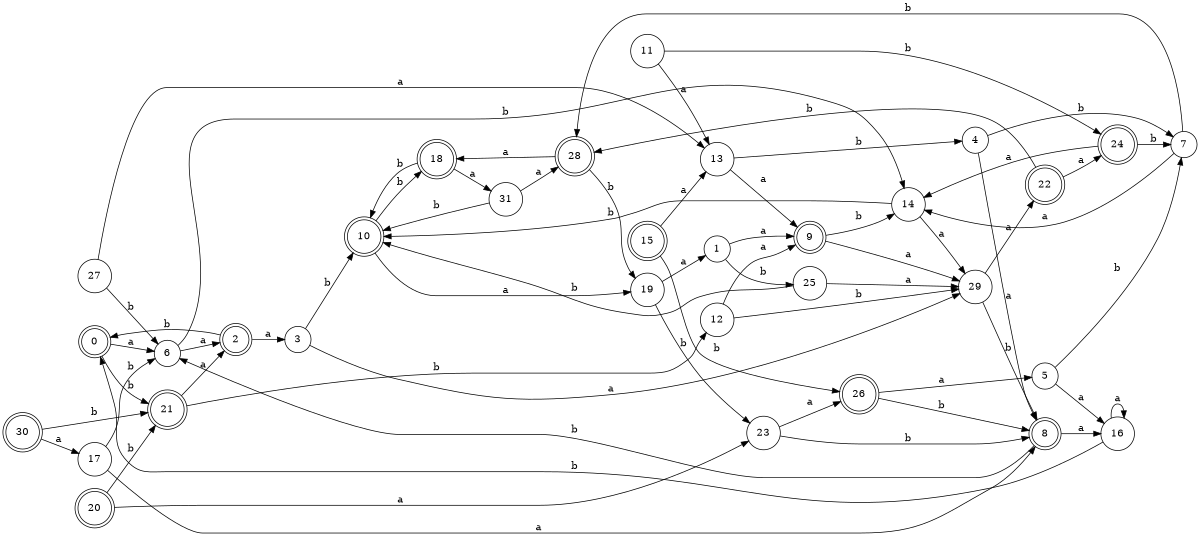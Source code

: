 digraph n26_10 {
__start0 [label="" shape="none"];

rankdir=LR;
size="8,5";

s0 [style="rounded,filled", color="black", fillcolor="white" shape="doublecircle", label="0"];
s1 [style="filled", color="black", fillcolor="white" shape="circle", label="1"];
s2 [style="rounded,filled", color="black", fillcolor="white" shape="doublecircle", label="2"];
s3 [style="filled", color="black", fillcolor="white" shape="circle", label="3"];
s4 [style="filled", color="black", fillcolor="white" shape="circle", label="4"];
s5 [style="filled", color="black", fillcolor="white" shape="circle", label="5"];
s6 [style="filled", color="black", fillcolor="white" shape="circle", label="6"];
s7 [style="filled", color="black", fillcolor="white" shape="circle", label="7"];
s8 [style="rounded,filled", color="black", fillcolor="white" shape="doublecircle", label="8"];
s9 [style="rounded,filled", color="black", fillcolor="white" shape="doublecircle", label="9"];
s10 [style="rounded,filled", color="black", fillcolor="white" shape="doublecircle", label="10"];
s11 [style="filled", color="black", fillcolor="white" shape="circle", label="11"];
s12 [style="filled", color="black", fillcolor="white" shape="circle", label="12"];
s13 [style="filled", color="black", fillcolor="white" shape="circle", label="13"];
s14 [style="filled", color="black", fillcolor="white" shape="circle", label="14"];
s15 [style="rounded,filled", color="black", fillcolor="white" shape="doublecircle", label="15"];
s16 [style="filled", color="black", fillcolor="white" shape="circle", label="16"];
s17 [style="filled", color="black", fillcolor="white" shape="circle", label="17"];
s18 [style="rounded,filled", color="black", fillcolor="white" shape="doublecircle", label="18"];
s19 [style="filled", color="black", fillcolor="white" shape="circle", label="19"];
s20 [style="rounded,filled", color="black", fillcolor="white" shape="doublecircle", label="20"];
s21 [style="rounded,filled", color="black", fillcolor="white" shape="doublecircle", label="21"];
s22 [style="rounded,filled", color="black", fillcolor="white" shape="doublecircle", label="22"];
s23 [style="filled", color="black", fillcolor="white" shape="circle", label="23"];
s24 [style="rounded,filled", color="black", fillcolor="white" shape="doublecircle", label="24"];
s25 [style="filled", color="black", fillcolor="white" shape="circle", label="25"];
s26 [style="rounded,filled", color="black", fillcolor="white" shape="doublecircle", label="26"];
s27 [style="filled", color="black", fillcolor="white" shape="circle", label="27"];
s28 [style="rounded,filled", color="black", fillcolor="white" shape="doublecircle", label="28"];
s29 [style="filled", color="black", fillcolor="white" shape="circle", label="29"];
s30 [style="rounded,filled", color="black", fillcolor="white" shape="doublecircle", label="30"];
s31 [style="filled", color="black", fillcolor="white" shape="circle", label="31"];
s0 -> s6 [label="a"];
s0 -> s21 [label="b"];
s1 -> s9 [label="a"];
s1 -> s25 [label="b"];
s2 -> s3 [label="a"];
s2 -> s0 [label="b"];
s3 -> s29 [label="a"];
s3 -> s10 [label="b"];
s4 -> s8 [label="a"];
s4 -> s7 [label="b"];
s5 -> s16 [label="a"];
s5 -> s7 [label="b"];
s6 -> s2 [label="a"];
s6 -> s14 [label="b"];
s7 -> s14 [label="a"];
s7 -> s28 [label="b"];
s8 -> s16 [label="a"];
s8 -> s6 [label="b"];
s9 -> s29 [label="a"];
s9 -> s14 [label="b"];
s10 -> s19 [label="a"];
s10 -> s18 [label="b"];
s11 -> s13 [label="a"];
s11 -> s24 [label="b"];
s12 -> s9 [label="a"];
s12 -> s29 [label="b"];
s13 -> s9 [label="a"];
s13 -> s4 [label="b"];
s14 -> s29 [label="a"];
s14 -> s10 [label="b"];
s15 -> s13 [label="a"];
s15 -> s26 [label="b"];
s16 -> s16 [label="a"];
s16 -> s0 [label="b"];
s17 -> s8 [label="a"];
s17 -> s6 [label="b"];
s18 -> s31 [label="a"];
s18 -> s10 [label="b"];
s19 -> s1 [label="a"];
s19 -> s23 [label="b"];
s20 -> s23 [label="a"];
s20 -> s21 [label="b"];
s21 -> s2 [label="a"];
s21 -> s12 [label="b"];
s22 -> s24 [label="a"];
s22 -> s28 [label="b"];
s23 -> s26 [label="a"];
s23 -> s8 [label="b"];
s24 -> s14 [label="a"];
s24 -> s7 [label="b"];
s25 -> s29 [label="a"];
s25 -> s10 [label="b"];
s26 -> s5 [label="a"];
s26 -> s8 [label="b"];
s27 -> s13 [label="a"];
s27 -> s6 [label="b"];
s28 -> s18 [label="a"];
s28 -> s19 [label="b"];
s29 -> s22 [label="a"];
s29 -> s8 [label="b"];
s30 -> s17 [label="a"];
s30 -> s21 [label="b"];
s31 -> s28 [label="a"];
s31 -> s10 [label="b"];

}